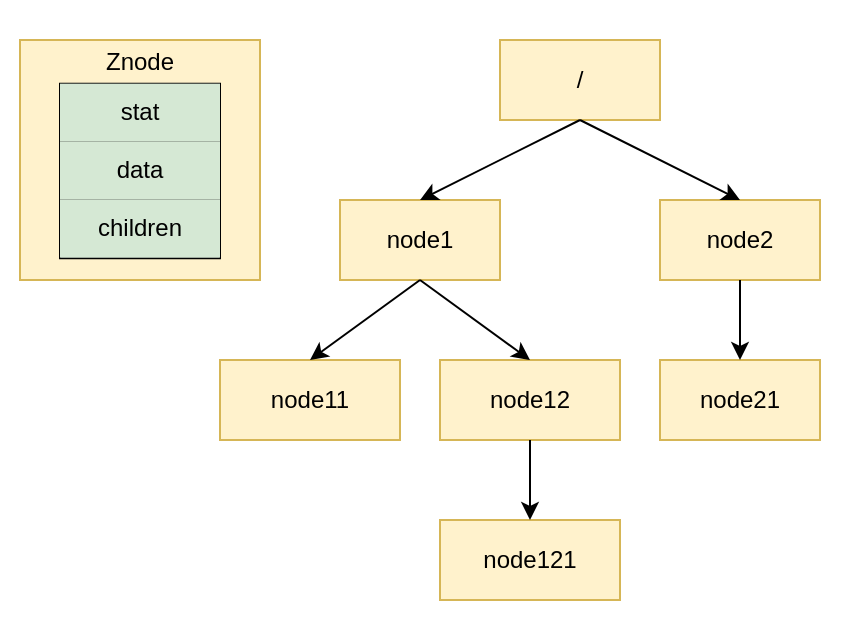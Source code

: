 <mxfile version="13.9.9" type="device"><diagram id="ffOAaId0f8Ma18Kauu_s" name="第 1 页"><mxGraphModel dx="865" dy="506" grid="1" gridSize="10" guides="1" tooltips="1" connect="1" arrows="1" fold="1" page="1" pageScale="1" pageWidth="827" pageHeight="1169" math="0" shadow="0"><root><mxCell id="0"/><mxCell id="1" parent="0"/><mxCell id="rNjY54t7OvkuX0tLsee3-11" value="" style="group" parent="1" vertex="1" connectable="0"><mxGeometry x="160" y="160" width="120" height="120" as="geometry"/></mxCell><mxCell id="rNjY54t7OvkuX0tLsee3-1" value="" style="rounded=0;whiteSpace=wrap;html=1;fillColor=#fff2cc;strokeColor=#d6b656;" parent="rNjY54t7OvkuX0tLsee3-11" vertex="1"><mxGeometry width="120" height="120.0" as="geometry"/></mxCell><mxCell id="rNjY54t7OvkuX0tLsee3-2" value="" style="shape=table;html=1;whiteSpace=wrap;startSize=0;container=1;collapsible=0;childLayout=tableLayout;" parent="rNjY54t7OvkuX0tLsee3-11" vertex="1"><mxGeometry x="20" y="21.818" width="80" height="87.273" as="geometry"/></mxCell><mxCell id="rNjY54t7OvkuX0tLsee3-3" value="" style="shape=partialRectangle;html=1;whiteSpace=wrap;collapsible=0;dropTarget=0;pointerEvents=0;fillColor=none;top=0;left=0;bottom=0;right=0;points=[[0,0.5],[1,0.5]];portConstraint=eastwest;" parent="rNjY54t7OvkuX0tLsee3-2" vertex="1"><mxGeometry width="80" height="29" as="geometry"/></mxCell><mxCell id="rNjY54t7OvkuX0tLsee3-4" value="stat" style="shape=partialRectangle;html=1;whiteSpace=wrap;connectable=0;overflow=hidden;fillColor=#d5e8d4;top=0;left=0;bottom=0;right=0;strokeColor=#82b366;" parent="rNjY54t7OvkuX0tLsee3-3" vertex="1"><mxGeometry width="80" height="29" as="geometry"/></mxCell><mxCell id="rNjY54t7OvkuX0tLsee3-5" value="" style="shape=partialRectangle;html=1;whiteSpace=wrap;collapsible=0;dropTarget=0;pointerEvents=0;fillColor=none;top=0;left=0;bottom=0;right=0;points=[[0,0.5],[1,0.5]];portConstraint=eastwest;" parent="rNjY54t7OvkuX0tLsee3-2" vertex="1"><mxGeometry y="29" width="80" height="29" as="geometry"/></mxCell><mxCell id="rNjY54t7OvkuX0tLsee3-6" value="data" style="shape=partialRectangle;html=1;whiteSpace=wrap;connectable=0;overflow=hidden;fillColor=#d5e8d4;top=0;left=0;bottom=0;right=0;strokeColor=#82b366;" parent="rNjY54t7OvkuX0tLsee3-5" vertex="1"><mxGeometry width="80" height="29" as="geometry"/></mxCell><mxCell id="rNjY54t7OvkuX0tLsee3-7" value="" style="shape=partialRectangle;html=1;whiteSpace=wrap;collapsible=0;dropTarget=0;pointerEvents=0;fillColor=none;top=0;left=0;bottom=0;right=0;points=[[0,0.5],[1,0.5]];portConstraint=eastwest;" parent="rNjY54t7OvkuX0tLsee3-2" vertex="1"><mxGeometry y="58" width="80" height="29" as="geometry"/></mxCell><mxCell id="rNjY54t7OvkuX0tLsee3-8" value="children" style="shape=partialRectangle;html=1;whiteSpace=wrap;connectable=0;overflow=hidden;fillColor=#d5e8d4;top=0;left=0;bottom=0;right=0;strokeColor=#82b366;" parent="rNjY54t7OvkuX0tLsee3-7" vertex="1"><mxGeometry width="80" height="29" as="geometry"/></mxCell><mxCell id="rNjY54t7OvkuX0tLsee3-10" value="Znode" style="text;html=1;strokeColor=none;fillColor=none;align=center;verticalAlign=middle;whiteSpace=wrap;rounded=0;" parent="rNjY54t7OvkuX0tLsee3-11" vertex="1"><mxGeometry x="40" width="40" height="21.818" as="geometry"/></mxCell><mxCell id="rNjY54t7OvkuX0tLsee3-12" value="/" style="rounded=0;whiteSpace=wrap;html=1;fillColor=#fff2cc;strokeColor=#d6b656;" parent="1" vertex="1"><mxGeometry x="400" y="160" width="80" height="40" as="geometry"/></mxCell><mxCell id="rNjY54t7OvkuX0tLsee3-13" value="node1" style="rounded=0;whiteSpace=wrap;html=1;fillColor=#fff2cc;strokeColor=#d6b656;" parent="1" vertex="1"><mxGeometry x="320" y="240" width="80" height="40" as="geometry"/></mxCell><mxCell id="rNjY54t7OvkuX0tLsee3-14" value="node2" style="rounded=0;whiteSpace=wrap;html=1;fillColor=#fff2cc;strokeColor=#d6b656;" parent="1" vertex="1"><mxGeometry x="480" y="240" width="80" height="40" as="geometry"/></mxCell><mxCell id="rNjY54t7OvkuX0tLsee3-15" value="node11" style="rounded=0;whiteSpace=wrap;html=1;fillColor=#fff2cc;strokeColor=#d6b656;" parent="1" vertex="1"><mxGeometry x="260" y="320" width="90" height="40" as="geometry"/></mxCell><mxCell id="rNjY54t7OvkuX0tLsee3-16" value="node12" style="rounded=0;whiteSpace=wrap;html=1;fillColor=#fff2cc;strokeColor=#d6b656;" parent="1" vertex="1"><mxGeometry x="370" y="320" width="90" height="40" as="geometry"/></mxCell><mxCell id="rNjY54t7OvkuX0tLsee3-17" value="node21" style="rounded=0;whiteSpace=wrap;html=1;fillColor=#fff2cc;strokeColor=#d6b656;" parent="1" vertex="1"><mxGeometry x="480" y="320" width="80" height="40" as="geometry"/></mxCell><mxCell id="rNjY54t7OvkuX0tLsee3-18" value="node121" style="rounded=0;whiteSpace=wrap;html=1;fillColor=#fff2cc;strokeColor=#d6b656;" parent="1" vertex="1"><mxGeometry x="370" y="400" width="90" height="40" as="geometry"/></mxCell><mxCell id="rNjY54t7OvkuX0tLsee3-21" value="" style="endArrow=classic;html=1;exitX=0.5;exitY=1;exitDx=0;exitDy=0;entryX=0.5;entryY=0;entryDx=0;entryDy=0;" parent="1" source="rNjY54t7OvkuX0tLsee3-12" target="rNjY54t7OvkuX0tLsee3-13" edge="1"><mxGeometry width="50" height="50" relative="1" as="geometry"><mxPoint x="340" y="320" as="sourcePoint"/><mxPoint x="390" y="270" as="targetPoint"/></mxGeometry></mxCell><mxCell id="rNjY54t7OvkuX0tLsee3-22" value="" style="endArrow=classic;html=1;exitX=0.5;exitY=1;exitDx=0;exitDy=0;entryX=0.5;entryY=0;entryDx=0;entryDy=0;" parent="1" source="rNjY54t7OvkuX0tLsee3-12" target="rNjY54t7OvkuX0tLsee3-14" edge="1"><mxGeometry width="50" height="50" relative="1" as="geometry"><mxPoint x="450" y="210" as="sourcePoint"/><mxPoint x="370" y="250" as="targetPoint"/></mxGeometry></mxCell><mxCell id="rNjY54t7OvkuX0tLsee3-23" value="" style="endArrow=classic;html=1;exitX=0.5;exitY=1;exitDx=0;exitDy=0;entryX=0.5;entryY=0;entryDx=0;entryDy=0;" parent="1" source="rNjY54t7OvkuX0tLsee3-13" target="rNjY54t7OvkuX0tLsee3-15" edge="1"><mxGeometry width="50" height="50" relative="1" as="geometry"><mxPoint x="460" y="220" as="sourcePoint"/><mxPoint x="380" y="260" as="targetPoint"/></mxGeometry></mxCell><mxCell id="rNjY54t7OvkuX0tLsee3-24" value="" style="endArrow=classic;html=1;exitX=0.5;exitY=1;exitDx=0;exitDy=0;entryX=0.5;entryY=0;entryDx=0;entryDy=0;" parent="1" source="rNjY54t7OvkuX0tLsee3-13" target="rNjY54t7OvkuX0tLsee3-16" edge="1"><mxGeometry width="50" height="50" relative="1" as="geometry"><mxPoint x="470" y="230" as="sourcePoint"/><mxPoint x="390" y="270" as="targetPoint"/></mxGeometry></mxCell><mxCell id="rNjY54t7OvkuX0tLsee3-25" value="" style="endArrow=classic;html=1;exitX=0.5;exitY=1;exitDx=0;exitDy=0;entryX=0.5;entryY=0;entryDx=0;entryDy=0;" parent="1" source="rNjY54t7OvkuX0tLsee3-14" target="rNjY54t7OvkuX0tLsee3-17" edge="1"><mxGeometry width="50" height="50" relative="1" as="geometry"><mxPoint x="480" y="240" as="sourcePoint"/><mxPoint x="400" y="280" as="targetPoint"/></mxGeometry></mxCell><mxCell id="rNjY54t7OvkuX0tLsee3-26" value="" style="endArrow=classic;html=1;exitX=0.5;exitY=1;exitDx=0;exitDy=0;entryX=0.5;entryY=0;entryDx=0;entryDy=0;" parent="1" source="rNjY54t7OvkuX0tLsee3-16" target="rNjY54t7OvkuX0tLsee3-18" edge="1"><mxGeometry width="50" height="50" relative="1" as="geometry"><mxPoint x="370" y="290" as="sourcePoint"/><mxPoint x="320" y="330" as="targetPoint"/></mxGeometry></mxCell><mxCell id="rNjY54t7OvkuX0tLsee3-28" value="nxt" style="text;html=1;align=center;verticalAlign=middle;resizable=0;points=[];autosize=1;fontColor=#FFFFFF;" parent="1" vertex="1"><mxGeometry x="150" y="430" width="30" height="20" as="geometry"/></mxCell><mxCell id="rNjY54t7OvkuX0tLsee3-29" value="nxt" style="text;html=1;align=center;verticalAlign=middle;resizable=0;points=[];autosize=1;fontColor=#FFFFFF;" parent="1" vertex="1"><mxGeometry x="540" y="140" width="30" height="20" as="geometry"/></mxCell></root></mxGraphModel></diagram></mxfile>
